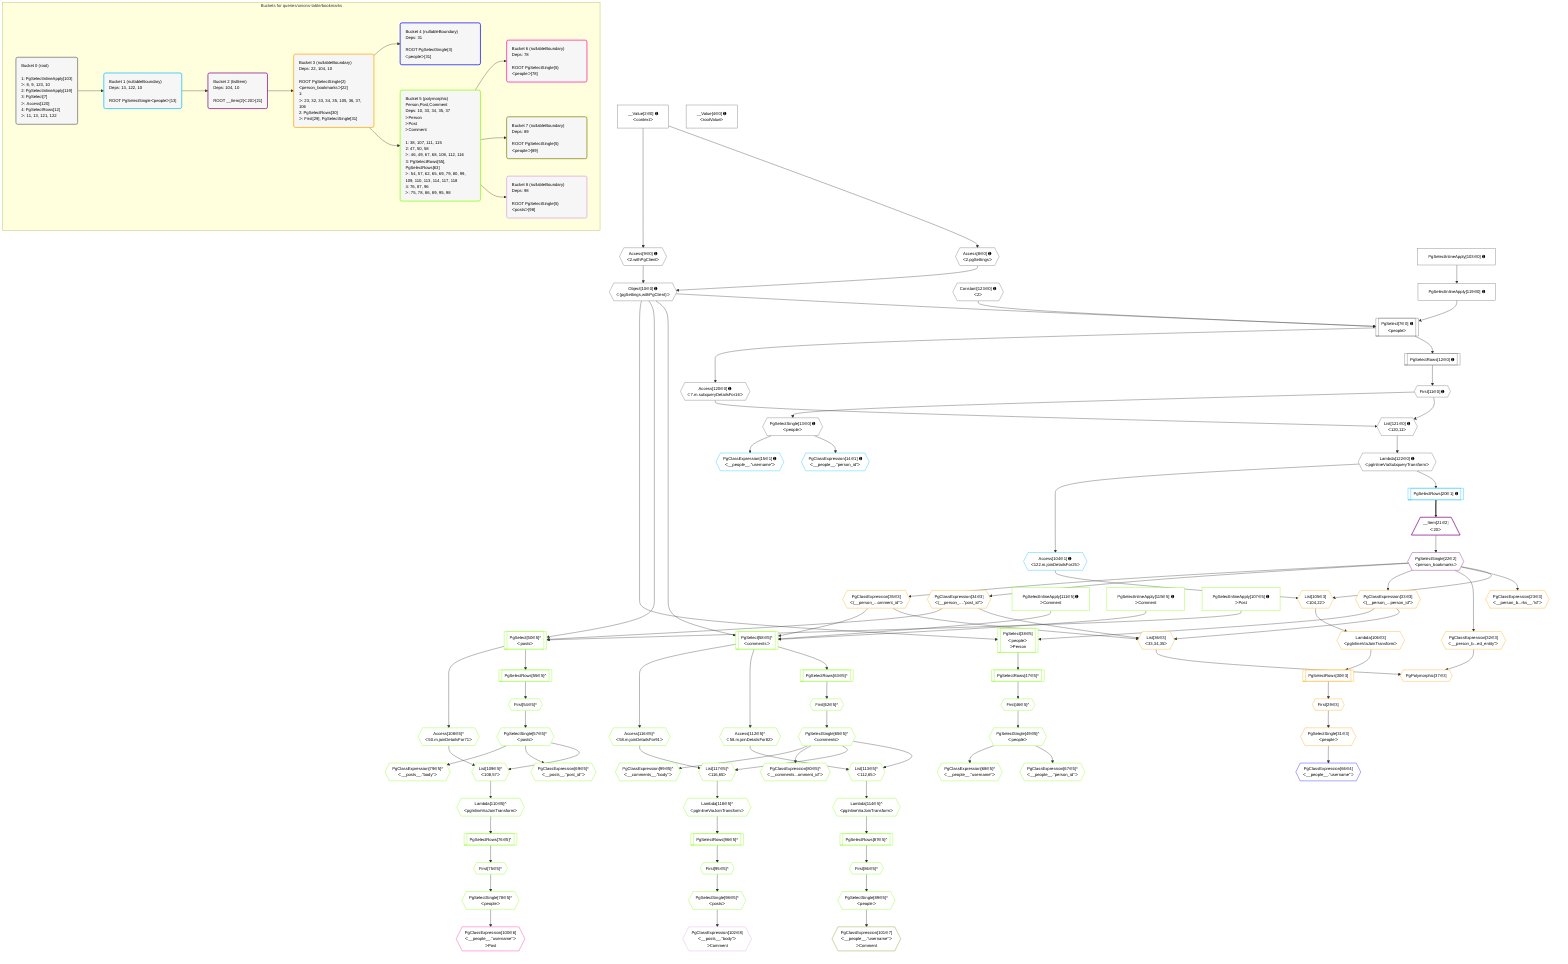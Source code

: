 %%{init: {'themeVariables': { 'fontSize': '12px'}}}%%
graph TD
    classDef path fill:#eee,stroke:#000,color:#000
    classDef plan fill:#fff,stroke-width:1px,color:#000
    classDef itemplan fill:#fff,stroke-width:2px,color:#000
    classDef unbatchedplan fill:#dff,stroke-width:1px,color:#000
    classDef sideeffectplan fill:#fcc,stroke-width:2px,color:#000
    classDef bucket fill:#f6f6f6,color:#000,stroke-width:2px,text-align:left

    subgraph "Buckets for queries/unions-table/bookmarks"
    Bucket0("Bucket 0 (root)<br /><br />1: PgSelectInlineApply[103]<br />ᐳ: 8, 9, 123, 10<br />2: PgSelectInlineApply[119]<br />3: PgSelect[7]<br />ᐳ: Access[120]<br />4: PgSelectRows[12]<br />ᐳ: 11, 13, 121, 122"):::bucket
    Bucket1("Bucket 1 (nullableBoundary)<br />Deps: 13, 122, 10<br /><br />ROOT PgSelectSingleᐸpeopleᐳ[13]"):::bucket
    Bucket2("Bucket 2 (listItem)<br />Deps: 104, 10<br /><br />ROOT __Item{2}ᐸ20ᐳ[21]"):::bucket
    Bucket3("Bucket 3 (nullableBoundary)<br />Deps: 22, 104, 10<br /><br />ROOT PgSelectSingle{2}ᐸperson_bookmarksᐳ[22]<br />1: <br />ᐳ: 23, 32, 33, 34, 35, 105, 36, 37, 106<br />2: PgSelectRows[30]<br />ᐳ: First[29], PgSelectSingle[31]"):::bucket
    Bucket4("Bucket 4 (nullableBoundary)<br />Deps: 31<br /><br />ROOT PgSelectSingle{3}ᐸpeopleᐳ[31]"):::bucket
    Bucket5("Bucket 5 (polymorphic)<br />Person,Post,Comment<br />Deps: 10, 33, 34, 35, 37<br />ᐳPerson<br />ᐳPost<br />ᐳComment<br /><br />1: 38, 107, 111, 115<br />2: 47, 50, 58<br />ᐳ: 46, 49, 67, 68, 108, 112, 116<br />3: PgSelectRows[55], PgSelectRows[63]<br />ᐳ: 54, 57, 62, 65, 69, 79, 80, 99, 109, 110, 113, 114, 117, 118<br />4: 76, 87, 96<br />ᐳ: 75, 78, 86, 89, 95, 98"):::bucket
    Bucket6("Bucket 6 (nullableBoundary)<br />Deps: 78<br /><br />ROOT PgSelectSingle{5}ᐸpeopleᐳ[78]"):::bucket
    Bucket7("Bucket 7 (nullableBoundary)<br />Deps: 89<br /><br />ROOT PgSelectSingle{5}ᐸpeopleᐳ[89]"):::bucket
    Bucket8("Bucket 8 (nullableBoundary)<br />Deps: 98<br /><br />ROOT PgSelectSingle{5}ᐸpostsᐳ[98]"):::bucket
    end
    Bucket0 --> Bucket1
    Bucket1 --> Bucket2
    Bucket2 --> Bucket3
    Bucket3 --> Bucket4 & Bucket5
    Bucket5 --> Bucket6 & Bucket7 & Bucket8

    %% plan dependencies
    PgSelect7[["PgSelect[7∈0] ➊<br />ᐸpeopleᐳ"]]:::plan
    Object10{{"Object[10∈0] ➊<br />ᐸ{pgSettings,withPgClient}ᐳ"}}:::plan
    Constant123{{"Constant[123∈0] ➊<br />ᐸ2ᐳ"}}:::plan
    PgSelectInlineApply119["PgSelectInlineApply[119∈0] ➊"]:::plan
    Object10 & Constant123 & PgSelectInlineApply119 --> PgSelect7
    Access8{{"Access[8∈0] ➊<br />ᐸ2.pgSettingsᐳ"}}:::plan
    Access9{{"Access[9∈0] ➊<br />ᐸ2.withPgClientᐳ"}}:::plan
    Access8 & Access9 --> Object10
    List121{{"List[121∈0] ➊<br />ᐸ120,11ᐳ"}}:::plan
    Access120{{"Access[120∈0] ➊<br />ᐸ7.m.subqueryDetailsFor16ᐳ"}}:::plan
    First11{{"First[11∈0] ➊"}}:::plan
    Access120 & First11 --> List121
    __Value2["__Value[2∈0] ➊<br />ᐸcontextᐳ"]:::plan
    __Value2 --> Access8
    __Value2 --> Access9
    PgSelectRows12[["PgSelectRows[12∈0] ➊"]]:::plan
    PgSelectRows12 --> First11
    PgSelect7 --> PgSelectRows12
    PgSelectSingle13{{"PgSelectSingle[13∈0] ➊<br />ᐸpeopleᐳ"}}:::plan
    First11 --> PgSelectSingle13
    PgSelectInlineApply103["PgSelectInlineApply[103∈0] ➊"]:::plan
    PgSelectInlineApply103 --> PgSelectInlineApply119
    PgSelect7 --> Access120
    Lambda122{{"Lambda[122∈0] ➊<br />ᐸpgInlineViaSubqueryTransformᐳ"}}:::plan
    List121 --> Lambda122
    __Value4["__Value[4∈0] ➊<br />ᐸrootValueᐳ"]:::plan
    PgClassExpression14{{"PgClassExpression[14∈1] ➊<br />ᐸ__people__.”person_id”ᐳ"}}:::plan
    PgSelectSingle13 --> PgClassExpression14
    PgClassExpression15{{"PgClassExpression[15∈1] ➊<br />ᐸ__people__.”username”ᐳ"}}:::plan
    PgSelectSingle13 --> PgClassExpression15
    PgSelectRows20[["PgSelectRows[20∈1] ➊"]]:::plan
    Lambda122 --> PgSelectRows20
    Access104{{"Access[104∈1] ➊<br />ᐸ122.m.joinDetailsFor25ᐳ"}}:::plan
    Lambda122 --> Access104
    __Item21[/"__Item[21∈2]<br />ᐸ20ᐳ"\]:::itemplan
    PgSelectRows20 ==> __Item21
    PgSelectSingle22{{"PgSelectSingle[22∈2]<br />ᐸperson_bookmarksᐳ"}}:::plan
    __Item21 --> PgSelectSingle22
    List36{{"List[36∈3]<br />ᐸ33,34,35ᐳ"}}:::plan
    PgClassExpression33{{"PgClassExpression[33∈3]<br />ᐸ(__person_...person_id”ᐳ"}}:::plan
    PgClassExpression34{{"PgClassExpression[34∈3]<br />ᐸ(__person_....”post_id”ᐳ"}}:::plan
    PgClassExpression35{{"PgClassExpression[35∈3]<br />ᐸ(__person_...omment_id”ᐳ"}}:::plan
    PgClassExpression33 & PgClassExpression34 & PgClassExpression35 --> List36
    PgPolymorphic37{{"PgPolymorphic[37∈3]"}}:::plan
    PgClassExpression32{{"PgClassExpression[32∈3]<br />ᐸ__person_b...ed_entity”ᐳ"}}:::plan
    PgClassExpression32 & List36 --> PgPolymorphic37
    List105{{"List[105∈3]<br />ᐸ104,22ᐳ"}}:::plan
    Access104 & PgSelectSingle22 --> List105
    PgClassExpression23{{"PgClassExpression[23∈3]<br />ᐸ__person_b...rks__.”id”ᐳ"}}:::plan
    PgSelectSingle22 --> PgClassExpression23
    First29{{"First[29∈3]"}}:::plan
    PgSelectRows30[["PgSelectRows[30∈3]"]]:::plan
    PgSelectRows30 --> First29
    Lambda106{{"Lambda[106∈3]<br />ᐸpgInlineViaJoinTransformᐳ"}}:::plan
    Lambda106 --> PgSelectRows30
    PgSelectSingle31{{"PgSelectSingle[31∈3]<br />ᐸpeopleᐳ"}}:::plan
    First29 --> PgSelectSingle31
    PgSelectSingle22 --> PgClassExpression32
    PgSelectSingle22 --> PgClassExpression33
    PgSelectSingle22 --> PgClassExpression34
    PgSelectSingle22 --> PgClassExpression35
    List105 --> Lambda106
    PgClassExpression66{{"PgClassExpression[66∈4]<br />ᐸ__people__.”username”ᐳ"}}:::plan
    PgSelectSingle31 --> PgClassExpression66
    PgSelect58[["PgSelect[58∈5]^<br />ᐸcommentsᐳ"]]:::plan
    PgSelectInlineApply111["PgSelectInlineApply[111∈5] ➊<br />ᐳComment"]:::plan
    PgSelectInlineApply115["PgSelectInlineApply[115∈5] ➊<br />ᐳComment"]:::plan
    Object10 & PgClassExpression35 & PgSelectInlineApply111 & PgSelectInlineApply115 --> PgSelect58
    PgSelect50[["PgSelect[50∈5]^<br />ᐸpostsᐳ"]]:::plan
    PgSelectInlineApply107["PgSelectInlineApply[107∈5] ➊<br />ᐳPost"]:::plan
    Object10 & PgClassExpression34 & PgSelectInlineApply107 --> PgSelect50
    PgSelect38[["PgSelect[38∈5]<br />ᐸpeopleᐳ<br />ᐳPerson"]]:::plan
    Object10 & PgClassExpression33 --> PgSelect38
    List109{{"List[109∈5]^<br />ᐸ108,57ᐳ"}}:::plan
    Access108{{"Access[108∈5]^<br />ᐸ50.m.joinDetailsFor71ᐳ"}}:::plan
    PgSelectSingle57{{"PgSelectSingle[57∈5]^<br />ᐸpostsᐳ"}}:::plan
    Access108 & PgSelectSingle57 --> List109
    List113{{"List[113∈5]^<br />ᐸ112,65ᐳ"}}:::plan
    Access112{{"Access[112∈5]^<br />ᐸ58.m.joinDetailsFor82ᐳ"}}:::plan
    PgSelectSingle65{{"PgSelectSingle[65∈5]^<br />ᐸcommentsᐳ"}}:::plan
    Access112 & PgSelectSingle65 --> List113
    List117{{"List[117∈5]^<br />ᐸ116,65ᐳ"}}:::plan
    Access116{{"Access[116∈5]^<br />ᐸ58.m.joinDetailsFor91ᐳ"}}:::plan
    Access116 & PgSelectSingle65 --> List117
    First46{{"First[46∈5]^"}}:::plan
    PgSelectRows47[["PgSelectRows[47∈5]^"]]:::plan
    PgSelectRows47 --> First46
    PgSelect38 --> PgSelectRows47
    PgSelectSingle49{{"PgSelectSingle[49∈5]^<br />ᐸpeopleᐳ"}}:::plan
    First46 --> PgSelectSingle49
    First54{{"First[54∈5]^"}}:::plan
    PgSelectRows55[["PgSelectRows[55∈5]^"]]:::plan
    PgSelectRows55 --> First54
    PgSelect50 --> PgSelectRows55
    First54 --> PgSelectSingle57
    First62{{"First[62∈5]^"}}:::plan
    PgSelectRows63[["PgSelectRows[63∈5]^"]]:::plan
    PgSelectRows63 --> First62
    PgSelect58 --> PgSelectRows63
    First62 --> PgSelectSingle65
    PgClassExpression67{{"PgClassExpression[67∈5]^<br />ᐸ__people__.”person_id”ᐳ"}}:::plan
    PgSelectSingle49 --> PgClassExpression67
    PgClassExpression68{{"PgClassExpression[68∈5]^<br />ᐸ__people__.”username”ᐳ"}}:::plan
    PgSelectSingle49 --> PgClassExpression68
    PgClassExpression69{{"PgClassExpression[69∈5]^<br />ᐸ__posts__.”post_id”ᐳ"}}:::plan
    PgSelectSingle57 --> PgClassExpression69
    First75{{"First[75∈5]^"}}:::plan
    PgSelectRows76[["PgSelectRows[76∈5]^"]]:::plan
    PgSelectRows76 --> First75
    Lambda110{{"Lambda[110∈5]^<br />ᐸpgInlineViaJoinTransformᐳ"}}:::plan
    Lambda110 --> PgSelectRows76
    PgSelectSingle78{{"PgSelectSingle[78∈5]^<br />ᐸpeopleᐳ"}}:::plan
    First75 --> PgSelectSingle78
    PgClassExpression79{{"PgClassExpression[79∈5]^<br />ᐸ__posts__.”body”ᐳ"}}:::plan
    PgSelectSingle57 --> PgClassExpression79
    PgClassExpression80{{"PgClassExpression[80∈5]^<br />ᐸ__comments...omment_id”ᐳ"}}:::plan
    PgSelectSingle65 --> PgClassExpression80
    First86{{"First[86∈5]^"}}:::plan
    PgSelectRows87[["PgSelectRows[87∈5]^"]]:::plan
    PgSelectRows87 --> First86
    Lambda114{{"Lambda[114∈5]^<br />ᐸpgInlineViaJoinTransformᐳ"}}:::plan
    Lambda114 --> PgSelectRows87
    PgSelectSingle89{{"PgSelectSingle[89∈5]^<br />ᐸpeopleᐳ"}}:::plan
    First86 --> PgSelectSingle89
    First95{{"First[95∈5]^"}}:::plan
    PgSelectRows96[["PgSelectRows[96∈5]^"]]:::plan
    PgSelectRows96 --> First95
    Lambda118{{"Lambda[118∈5]^<br />ᐸpgInlineViaJoinTransformᐳ"}}:::plan
    Lambda118 --> PgSelectRows96
    PgSelectSingle98{{"PgSelectSingle[98∈5]^<br />ᐸpostsᐳ"}}:::plan
    First95 --> PgSelectSingle98
    PgClassExpression99{{"PgClassExpression[99∈5]^<br />ᐸ__comments__.”body”ᐳ"}}:::plan
    PgSelectSingle65 --> PgClassExpression99
    PgSelect50 --> Access108
    List109 --> Lambda110
    PgSelect58 --> Access112
    List113 --> Lambda114
    PgSelect58 --> Access116
    List117 --> Lambda118
    PgClassExpression100{{"PgClassExpression[100∈6]<br />ᐸ__people__.”username”ᐳ<br />ᐳPost"}}:::plan
    PgSelectSingle78 --> PgClassExpression100
    PgClassExpression101{{"PgClassExpression[101∈7]<br />ᐸ__people__.”username”ᐳ<br />ᐳComment"}}:::plan
    PgSelectSingle89 --> PgClassExpression101
    PgClassExpression102{{"PgClassExpression[102∈8]<br />ᐸ__posts__.”body”ᐳ<br />ᐳComment"}}:::plan
    PgSelectSingle98 --> PgClassExpression102

    %% define steps
    classDef bucket0 stroke:#696969
    class Bucket0,__Value2,__Value4,PgSelect7,Access8,Access9,Object10,First11,PgSelectRows12,PgSelectSingle13,PgSelectInlineApply103,PgSelectInlineApply119,Access120,List121,Lambda122,Constant123 bucket0
    classDef bucket1 stroke:#00bfff
    class Bucket1,PgClassExpression14,PgClassExpression15,PgSelectRows20,Access104 bucket1
    classDef bucket2 stroke:#7f007f
    class Bucket2,__Item21,PgSelectSingle22 bucket2
    classDef bucket3 stroke:#ffa500
    class Bucket3,PgClassExpression23,First29,PgSelectRows30,PgSelectSingle31,PgClassExpression32,PgClassExpression33,PgClassExpression34,PgClassExpression35,List36,PgPolymorphic37,List105,Lambda106 bucket3
    classDef bucket4 stroke:#0000ff
    class Bucket4,PgClassExpression66 bucket4
    classDef bucket5 stroke:#7fff00
    class Bucket5,PgSelect38,First46,PgSelectRows47,PgSelectSingle49,PgSelect50,First54,PgSelectRows55,PgSelectSingle57,PgSelect58,First62,PgSelectRows63,PgSelectSingle65,PgClassExpression67,PgClassExpression68,PgClassExpression69,First75,PgSelectRows76,PgSelectSingle78,PgClassExpression79,PgClassExpression80,First86,PgSelectRows87,PgSelectSingle89,First95,PgSelectRows96,PgSelectSingle98,PgClassExpression99,PgSelectInlineApply107,Access108,List109,Lambda110,PgSelectInlineApply111,Access112,List113,Lambda114,PgSelectInlineApply115,Access116,List117,Lambda118 bucket5
    classDef bucket6 stroke:#ff1493
    class Bucket6,PgClassExpression100 bucket6
    classDef bucket7 stroke:#808000
    class Bucket7,PgClassExpression101 bucket7
    classDef bucket8 stroke:#dda0dd
    class Bucket8,PgClassExpression102 bucket8